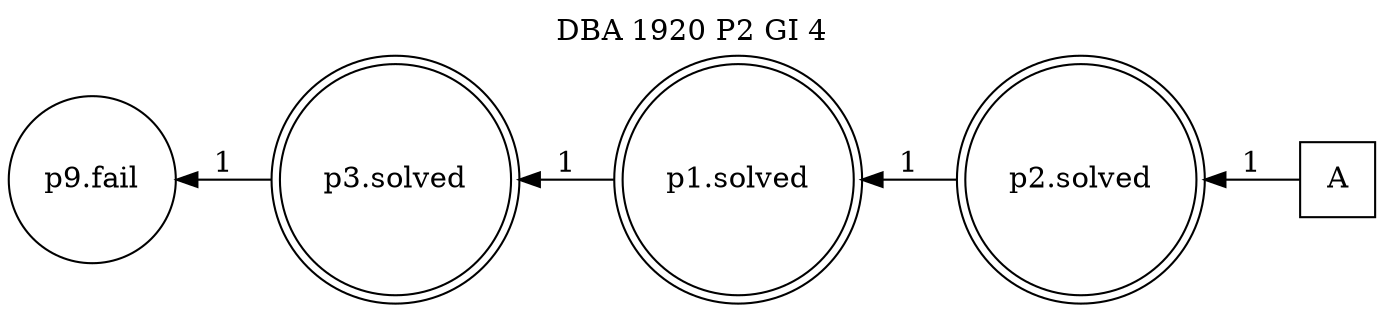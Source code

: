 digraph DBA_1920_P2_GI_4 {
labelloc="tl"
label= " DBA 1920 P2 GI 4 "
rankdir="RL";
graph [ size=" 10 , 10 !"]

"A" [shape="square" label="A"]
"p2.solved" [shape="doublecircle" label="p2.solved"]
"p1.solved" [shape="doublecircle" label="p1.solved"]
"p3.solved" [shape="doublecircle" label="p3.solved"]
"p9.fail" [shape="circle" label="p9.fail"]
"A" -> "p2.solved" [ label=1]
"p2.solved" -> "p1.solved" [ label=1]
"p1.solved" -> "p3.solved" [ label=1]
"p3.solved" -> "p9.fail" [ label=1]
}
